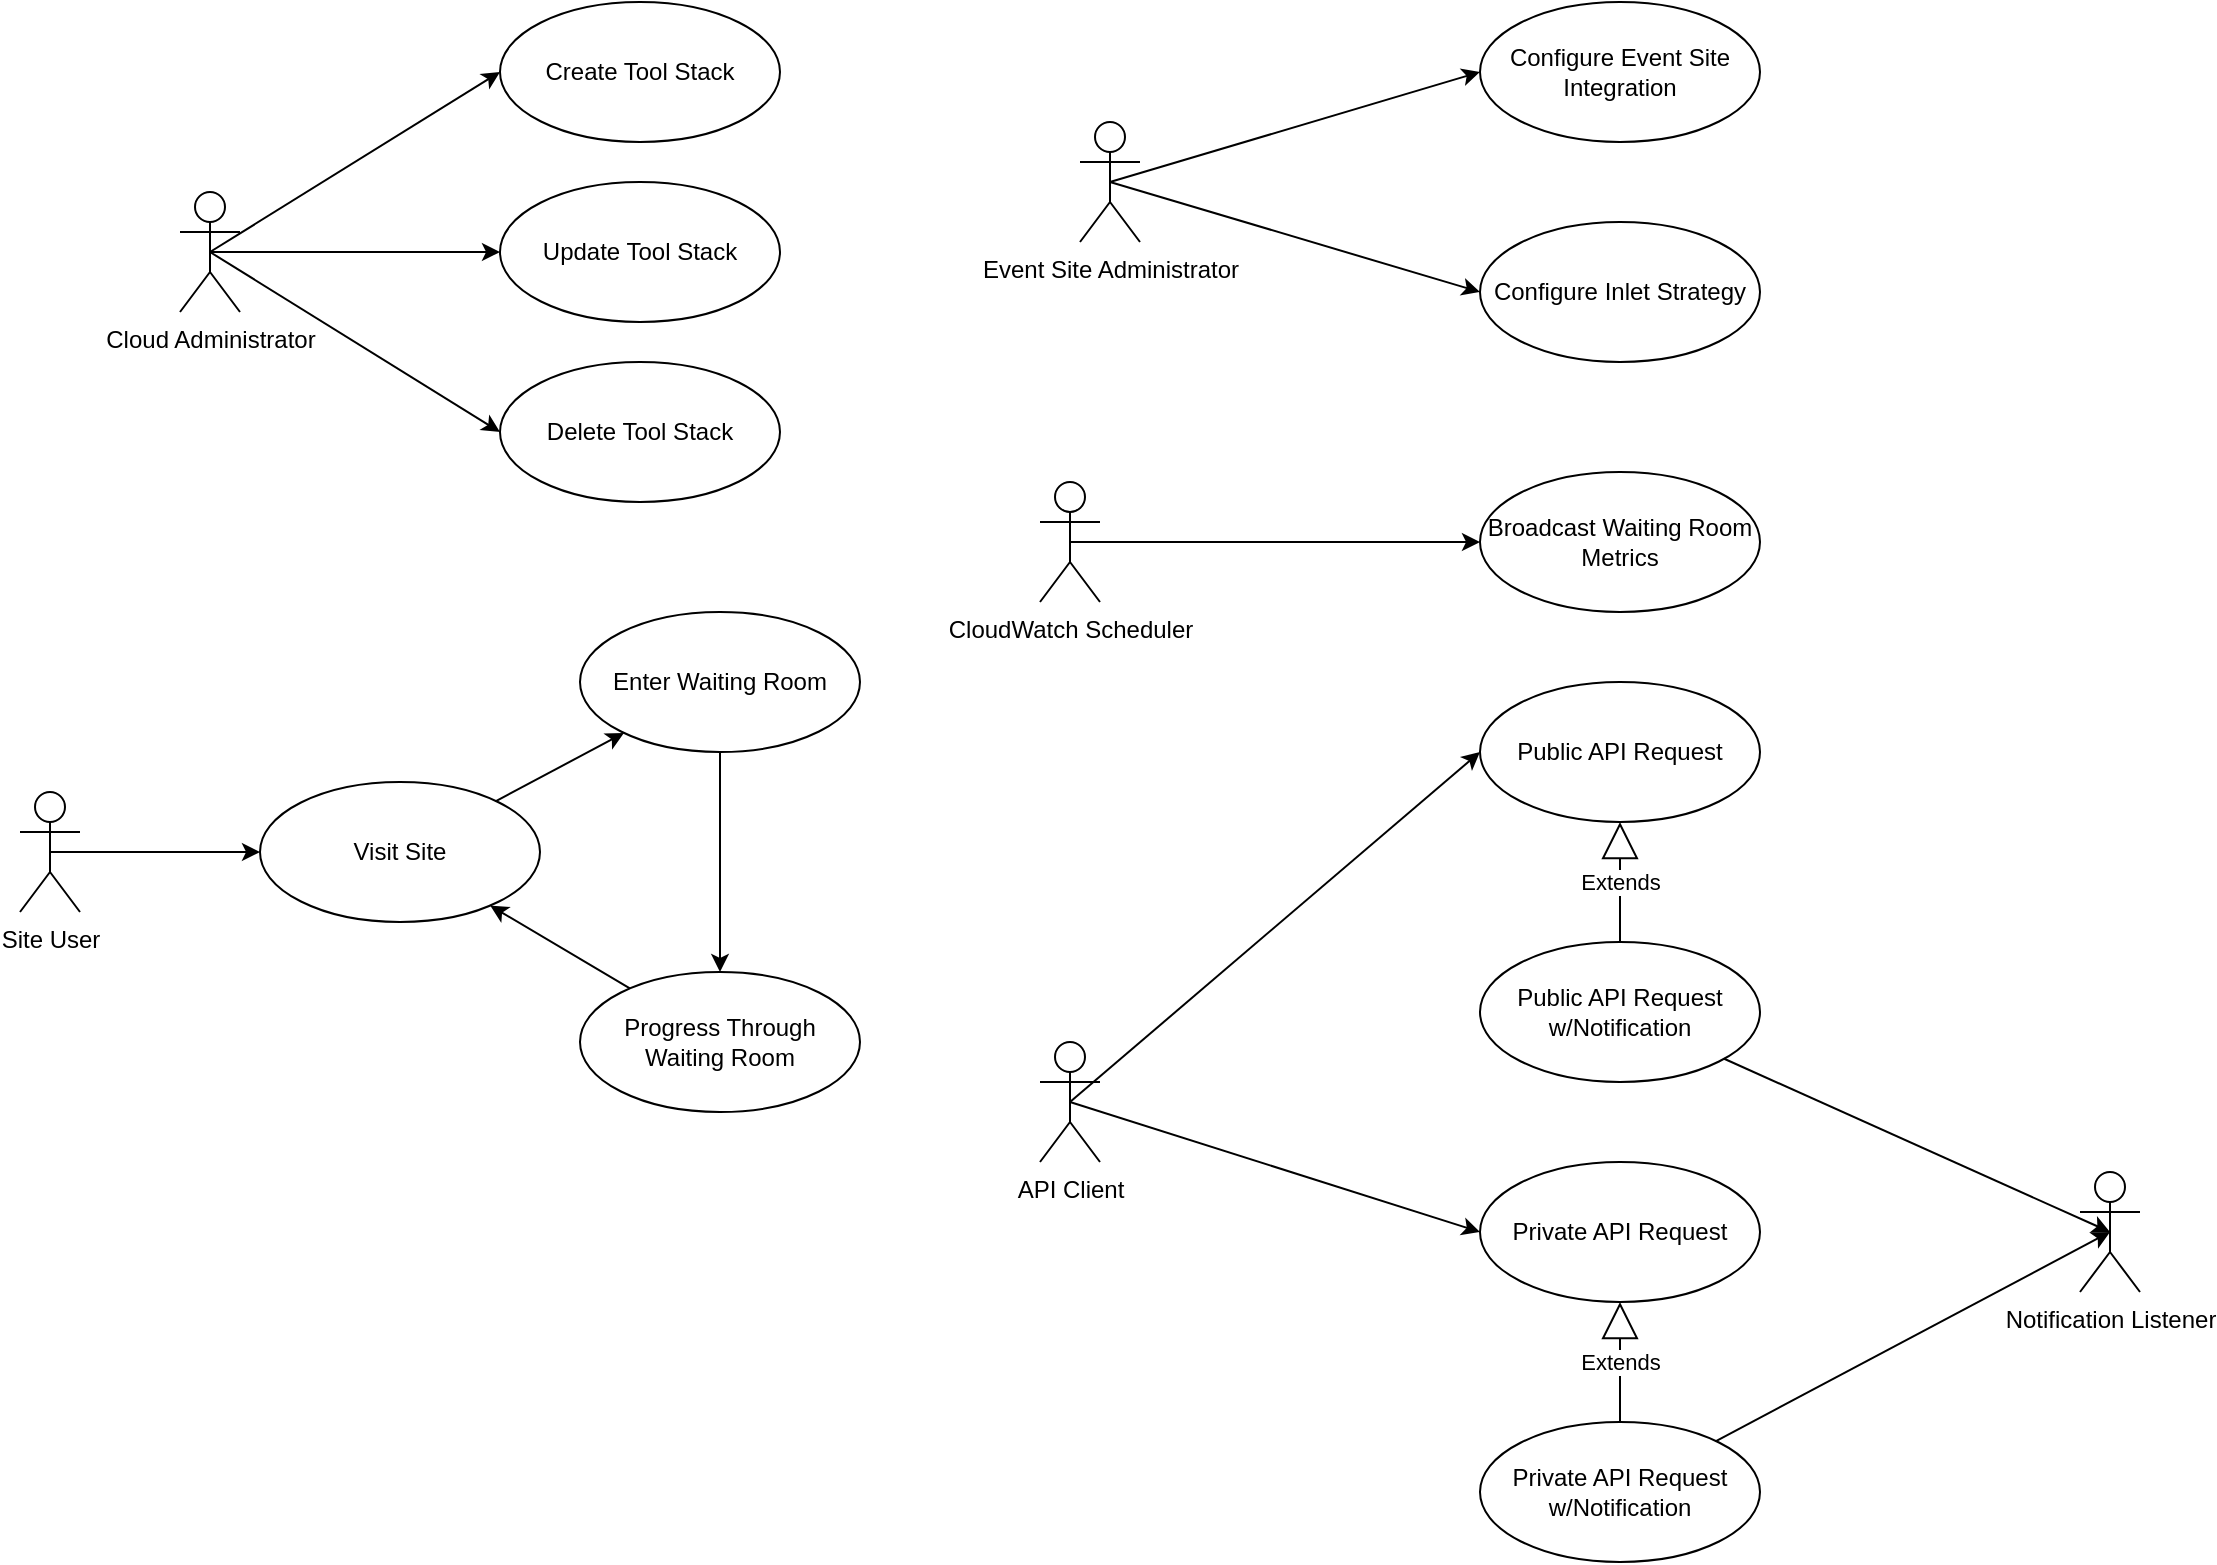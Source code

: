 <mxfile version="14.6.13" type="device"><diagram id="wZkweGKcr8Bn4VHQcJoM" name="Page-1"><mxGraphModel dx="2263" dy="849" grid="1" gridSize="10" guides="1" tooltips="1" connect="1" arrows="1" fold="1" page="1" pageScale="1" pageWidth="1100" pageHeight="850" math="0" shadow="0"><root><mxCell id="0"/><mxCell id="1" parent="0"/><mxCell id="E6FcGi9hDw1Mrx5SKenk-1" value="Cloud Administrator" style="shape=umlActor;verticalLabelPosition=bottom;verticalAlign=top;html=1;" parent="1" vertex="1"><mxGeometry x="60" y="125" width="30" height="60" as="geometry"/></mxCell><mxCell id="E6FcGi9hDw1Mrx5SKenk-2" value="CloudWatch Scheduler" style="shape=umlActor;verticalLabelPosition=bottom;verticalAlign=top;html=1;" parent="1" vertex="1"><mxGeometry x="490" y="270" width="30" height="60" as="geometry"/></mxCell><mxCell id="E6FcGi9hDw1Mrx5SKenk-4" value="API Client" style="shape=umlActor;verticalLabelPosition=bottom;verticalAlign=top;html=1;" parent="1" vertex="1"><mxGeometry x="490" y="550" width="30" height="60" as="geometry"/></mxCell><mxCell id="E6FcGi9hDw1Mrx5SKenk-9" value="Create Tool Stack" style="ellipse;whiteSpace=wrap;html=1;" parent="1" vertex="1"><mxGeometry x="220" y="30" width="140" height="70" as="geometry"/></mxCell><mxCell id="E6FcGi9hDw1Mrx5SKenk-10" value="Update Tool Stack" style="ellipse;whiteSpace=wrap;html=1;" parent="1" vertex="1"><mxGeometry x="220" y="120" width="140" height="70" as="geometry"/></mxCell><mxCell id="E6FcGi9hDw1Mrx5SKenk-11" value="Delete Tool Stack" style="ellipse;whiteSpace=wrap;html=1;" parent="1" vertex="1"><mxGeometry x="220" y="210" width="140" height="70" as="geometry"/></mxCell><mxCell id="E6FcGi9hDw1Mrx5SKenk-12" value="" style="endArrow=classic;html=1;exitX=0.5;exitY=0.5;exitDx=0;exitDy=0;exitPerimeter=0;entryX=0;entryY=0.5;entryDx=0;entryDy=0;" parent="1" source="E6FcGi9hDw1Mrx5SKenk-1" target="E6FcGi9hDw1Mrx5SKenk-9" edge="1"><mxGeometry width="50" height="50" relative="1" as="geometry"><mxPoint x="430" y="460" as="sourcePoint"/><mxPoint x="480" y="410" as="targetPoint"/></mxGeometry></mxCell><mxCell id="E6FcGi9hDw1Mrx5SKenk-13" value="" style="endArrow=classic;html=1;exitX=0.5;exitY=0.5;exitDx=0;exitDy=0;exitPerimeter=0;entryX=0;entryY=0.5;entryDx=0;entryDy=0;" parent="1" source="E6FcGi9hDw1Mrx5SKenk-1" target="E6FcGi9hDw1Mrx5SKenk-10" edge="1"><mxGeometry width="50" height="50" relative="1" as="geometry"><mxPoint x="430" y="460" as="sourcePoint"/><mxPoint x="480" y="410" as="targetPoint"/></mxGeometry></mxCell><mxCell id="E6FcGi9hDw1Mrx5SKenk-14" value="" style="endArrow=classic;html=1;exitX=0.5;exitY=0.5;exitDx=0;exitDy=0;exitPerimeter=0;entryX=0;entryY=0.5;entryDx=0;entryDy=0;" parent="1" source="E6FcGi9hDw1Mrx5SKenk-1" target="E6FcGi9hDw1Mrx5SKenk-11" edge="1"><mxGeometry width="50" height="50" relative="1" as="geometry"><mxPoint x="430" y="460" as="sourcePoint"/><mxPoint x="480" y="410" as="targetPoint"/></mxGeometry></mxCell><mxCell id="E6FcGi9hDw1Mrx5SKenk-16" value="Broadcast Waiting Room Metrics" style="ellipse;whiteSpace=wrap;html=1;" parent="1" vertex="1"><mxGeometry x="710" y="265" width="140" height="70" as="geometry"/></mxCell><mxCell id="E6FcGi9hDw1Mrx5SKenk-39" value="Public API Request" style="ellipse;whiteSpace=wrap;html=1;" parent="1" vertex="1"><mxGeometry x="710" y="370" width="140" height="70" as="geometry"/></mxCell><mxCell id="E6FcGi9hDw1Mrx5SKenk-40" value="Private API Request" style="ellipse;whiteSpace=wrap;html=1;" parent="1" vertex="1"><mxGeometry x="710" y="610" width="140" height="70" as="geometry"/></mxCell><mxCell id="E6FcGi9hDw1Mrx5SKenk-41" value="" style="endArrow=classic;html=1;entryX=0;entryY=0.5;entryDx=0;entryDy=0;exitX=0.5;exitY=0.5;exitDx=0;exitDy=0;exitPerimeter=0;" parent="1" source="E6FcGi9hDw1Mrx5SKenk-4" target="E6FcGi9hDw1Mrx5SKenk-39" edge="1"><mxGeometry width="50" height="50" relative="1" as="geometry"><mxPoint x="390" y="550" as="sourcePoint"/><mxPoint x="440" y="500" as="targetPoint"/></mxGeometry></mxCell><mxCell id="E6FcGi9hDw1Mrx5SKenk-42" value="" style="endArrow=classic;html=1;entryX=0;entryY=0.5;entryDx=0;entryDy=0;exitX=0.5;exitY=0.5;exitDx=0;exitDy=0;exitPerimeter=0;" parent="1" source="E6FcGi9hDw1Mrx5SKenk-4" target="E6FcGi9hDw1Mrx5SKenk-40" edge="1"><mxGeometry width="50" height="50" relative="1" as="geometry"><mxPoint x="390" y="550" as="sourcePoint"/><mxPoint x="440" y="500" as="targetPoint"/></mxGeometry></mxCell><mxCell id="LcexnuoG8lN9omfB46IZ-1" value="Site User" style="shape=umlActor;verticalLabelPosition=bottom;verticalAlign=top;html=1;" parent="1" vertex="1"><mxGeometry x="-20" y="425" width="30" height="60" as="geometry"/></mxCell><mxCell id="LcexnuoG8lN9omfB46IZ-2" value="Enter Waiting Room" style="ellipse;whiteSpace=wrap;html=1;" parent="1" vertex="1"><mxGeometry x="260" y="335" width="140" height="70" as="geometry"/></mxCell><mxCell id="LcexnuoG8lN9omfB46IZ-3" value="Visit Site" style="ellipse;whiteSpace=wrap;html=1;" parent="1" vertex="1"><mxGeometry x="100" y="420" width="140" height="70" as="geometry"/></mxCell><mxCell id="LcexnuoG8lN9omfB46IZ-5" value="" style="endArrow=classic;html=1;entryX=0;entryY=0.5;entryDx=0;entryDy=0;exitX=0.5;exitY=0.5;exitDx=0;exitDy=0;exitPerimeter=0;" parent="1" source="LcexnuoG8lN9omfB46IZ-1" target="LcexnuoG8lN9omfB46IZ-3" edge="1"><mxGeometry width="50" height="50" relative="1" as="geometry"><mxPoint x="-120" y="505" as="sourcePoint"/><mxPoint x="-70" y="455" as="targetPoint"/></mxGeometry></mxCell><mxCell id="LcexnuoG8lN9omfB46IZ-6" value="Event Site Administrator" style="shape=umlActor;verticalLabelPosition=bottom;verticalAlign=top;html=1;" parent="1" vertex="1"><mxGeometry x="510" y="90" width="30" height="60" as="geometry"/></mxCell><mxCell id="LcexnuoG8lN9omfB46IZ-7" value="Configure Event Site Integration" style="ellipse;whiteSpace=wrap;html=1;" parent="1" vertex="1"><mxGeometry x="710" y="30" width="140" height="70" as="geometry"/></mxCell><mxCell id="LcexnuoG8lN9omfB46IZ-8" value="Configure Inlet Strategy" style="ellipse;whiteSpace=wrap;html=1;" parent="1" vertex="1"><mxGeometry x="710" y="140" width="140" height="70" as="geometry"/></mxCell><mxCell id="LcexnuoG8lN9omfB46IZ-9" value="" style="endArrow=classic;html=1;entryX=0;entryY=0.5;entryDx=0;entryDy=0;exitX=0.5;exitY=0.5;exitDx=0;exitDy=0;exitPerimeter=0;" parent="1" source="LcexnuoG8lN9omfB46IZ-6" target="LcexnuoG8lN9omfB46IZ-7" edge="1"><mxGeometry width="50" height="50" relative="1" as="geometry"><mxPoint x="410" y="200" as="sourcePoint"/><mxPoint x="460" y="150" as="targetPoint"/></mxGeometry></mxCell><mxCell id="LcexnuoG8lN9omfB46IZ-10" value="" style="endArrow=classic;html=1;entryX=0;entryY=0.5;entryDx=0;entryDy=0;exitX=0.5;exitY=0.5;exitDx=0;exitDy=0;exitPerimeter=0;" parent="1" source="LcexnuoG8lN9omfB46IZ-6" target="LcexnuoG8lN9omfB46IZ-8" edge="1"><mxGeometry width="50" height="50" relative="1" as="geometry"><mxPoint x="410" y="200" as="sourcePoint"/><mxPoint x="460" y="150" as="targetPoint"/></mxGeometry></mxCell><mxCell id="LcexnuoG8lN9omfB46IZ-11" value="" style="endArrow=classic;html=1;exitX=0.5;exitY=0.5;exitDx=0;exitDy=0;exitPerimeter=0;" parent="1" source="E6FcGi9hDw1Mrx5SKenk-2" target="E6FcGi9hDw1Mrx5SKenk-16" edge="1"><mxGeometry width="50" height="50" relative="1" as="geometry"><mxPoint x="515" y="125" as="sourcePoint"/><mxPoint x="720" y="225" as="targetPoint"/></mxGeometry></mxCell><mxCell id="LcexnuoG8lN9omfB46IZ-14" value="" style="endArrow=classic;html=1;" parent="1" source="LcexnuoG8lN9omfB46IZ-3" target="LcexnuoG8lN9omfB46IZ-2" edge="1"><mxGeometry width="50" height="50" relative="1" as="geometry"><mxPoint x="5" y="435" as="sourcePoint"/><mxPoint x="190" y="565" as="targetPoint"/></mxGeometry></mxCell><mxCell id="LcexnuoG8lN9omfB46IZ-15" value="Progress Through Waiting Room" style="ellipse;whiteSpace=wrap;html=1;" parent="1" vertex="1"><mxGeometry x="260" y="515" width="140" height="70" as="geometry"/></mxCell><mxCell id="LcexnuoG8lN9omfB46IZ-16" value="" style="endArrow=classic;html=1;" parent="1" source="LcexnuoG8lN9omfB46IZ-2" target="LcexnuoG8lN9omfB46IZ-15" edge="1"><mxGeometry width="50" height="50" relative="1" as="geometry"><mxPoint x="5" y="465" as="sourcePoint"/><mxPoint x="190" y="565" as="targetPoint"/></mxGeometry></mxCell><mxCell id="LcexnuoG8lN9omfB46IZ-17" value="" style="endArrow=classic;html=1;" parent="1" source="LcexnuoG8lN9omfB46IZ-15" target="LcexnuoG8lN9omfB46IZ-3" edge="1"><mxGeometry width="50" height="50" relative="1" as="geometry"><mxPoint x="302.467" y="407.823" as="sourcePoint"/><mxPoint x="347.478" y="437.197" as="targetPoint"/></mxGeometry></mxCell><mxCell id="LcexnuoG8lN9omfB46IZ-19" value="Public API Request w/Notification" style="ellipse;whiteSpace=wrap;html=1;" parent="1" vertex="1"><mxGeometry x="710" y="500" width="140" height="70" as="geometry"/></mxCell><mxCell id="LcexnuoG8lN9omfB46IZ-20" value="Extends" style="endArrow=block;endSize=16;endFill=0;html=1;" parent="1" source="LcexnuoG8lN9omfB46IZ-19" target="E6FcGi9hDw1Mrx5SKenk-39" edge="1"><mxGeometry width="160" relative="1" as="geometry"><mxPoint x="470" y="350" as="sourcePoint"/><mxPoint x="630" y="350" as="targetPoint"/></mxGeometry></mxCell><mxCell id="LcexnuoG8lN9omfB46IZ-21" value="Private API Request w/Notification" style="ellipse;whiteSpace=wrap;html=1;" parent="1" vertex="1"><mxGeometry x="710" y="740" width="140" height="70" as="geometry"/></mxCell><mxCell id="LcexnuoG8lN9omfB46IZ-22" value="Extends" style="endArrow=block;endSize=16;endFill=0;html=1;" parent="1" source="LcexnuoG8lN9omfB46IZ-21" target="E6FcGi9hDw1Mrx5SKenk-40" edge="1"><mxGeometry width="160" relative="1" as="geometry"><mxPoint x="470" y="540" as="sourcePoint"/><mxPoint x="630" y="540" as="targetPoint"/></mxGeometry></mxCell><mxCell id="LcexnuoG8lN9omfB46IZ-23" value="Notification Listener" style="shape=umlActor;verticalLabelPosition=bottom;verticalAlign=top;html=1;" parent="1" vertex="1"><mxGeometry x="1010" y="615" width="30" height="60" as="geometry"/></mxCell><mxCell id="LcexnuoG8lN9omfB46IZ-24" value="" style="endArrow=classic;html=1;entryX=0.5;entryY=0.5;entryDx=0;entryDy=0;entryPerimeter=0;" parent="1" source="LcexnuoG8lN9omfB46IZ-19" target="LcexnuoG8lN9omfB46IZ-23" edge="1"><mxGeometry width="50" height="50" relative="1" as="geometry"><mxPoint x="515" y="480" as="sourcePoint"/><mxPoint x="720" y="655" as="targetPoint"/></mxGeometry></mxCell><mxCell id="LcexnuoG8lN9omfB46IZ-25" value="" style="endArrow=classic;html=1;entryX=0.5;entryY=0.5;entryDx=0;entryDy=0;entryPerimeter=0;" parent="1" source="LcexnuoG8lN9omfB46IZ-21" target="LcexnuoG8lN9omfB46IZ-23" edge="1"><mxGeometry width="50" height="50" relative="1" as="geometry"><mxPoint x="525" y="490" as="sourcePoint"/><mxPoint x="730" y="665" as="targetPoint"/></mxGeometry></mxCell></root></mxGraphModel></diagram></mxfile>